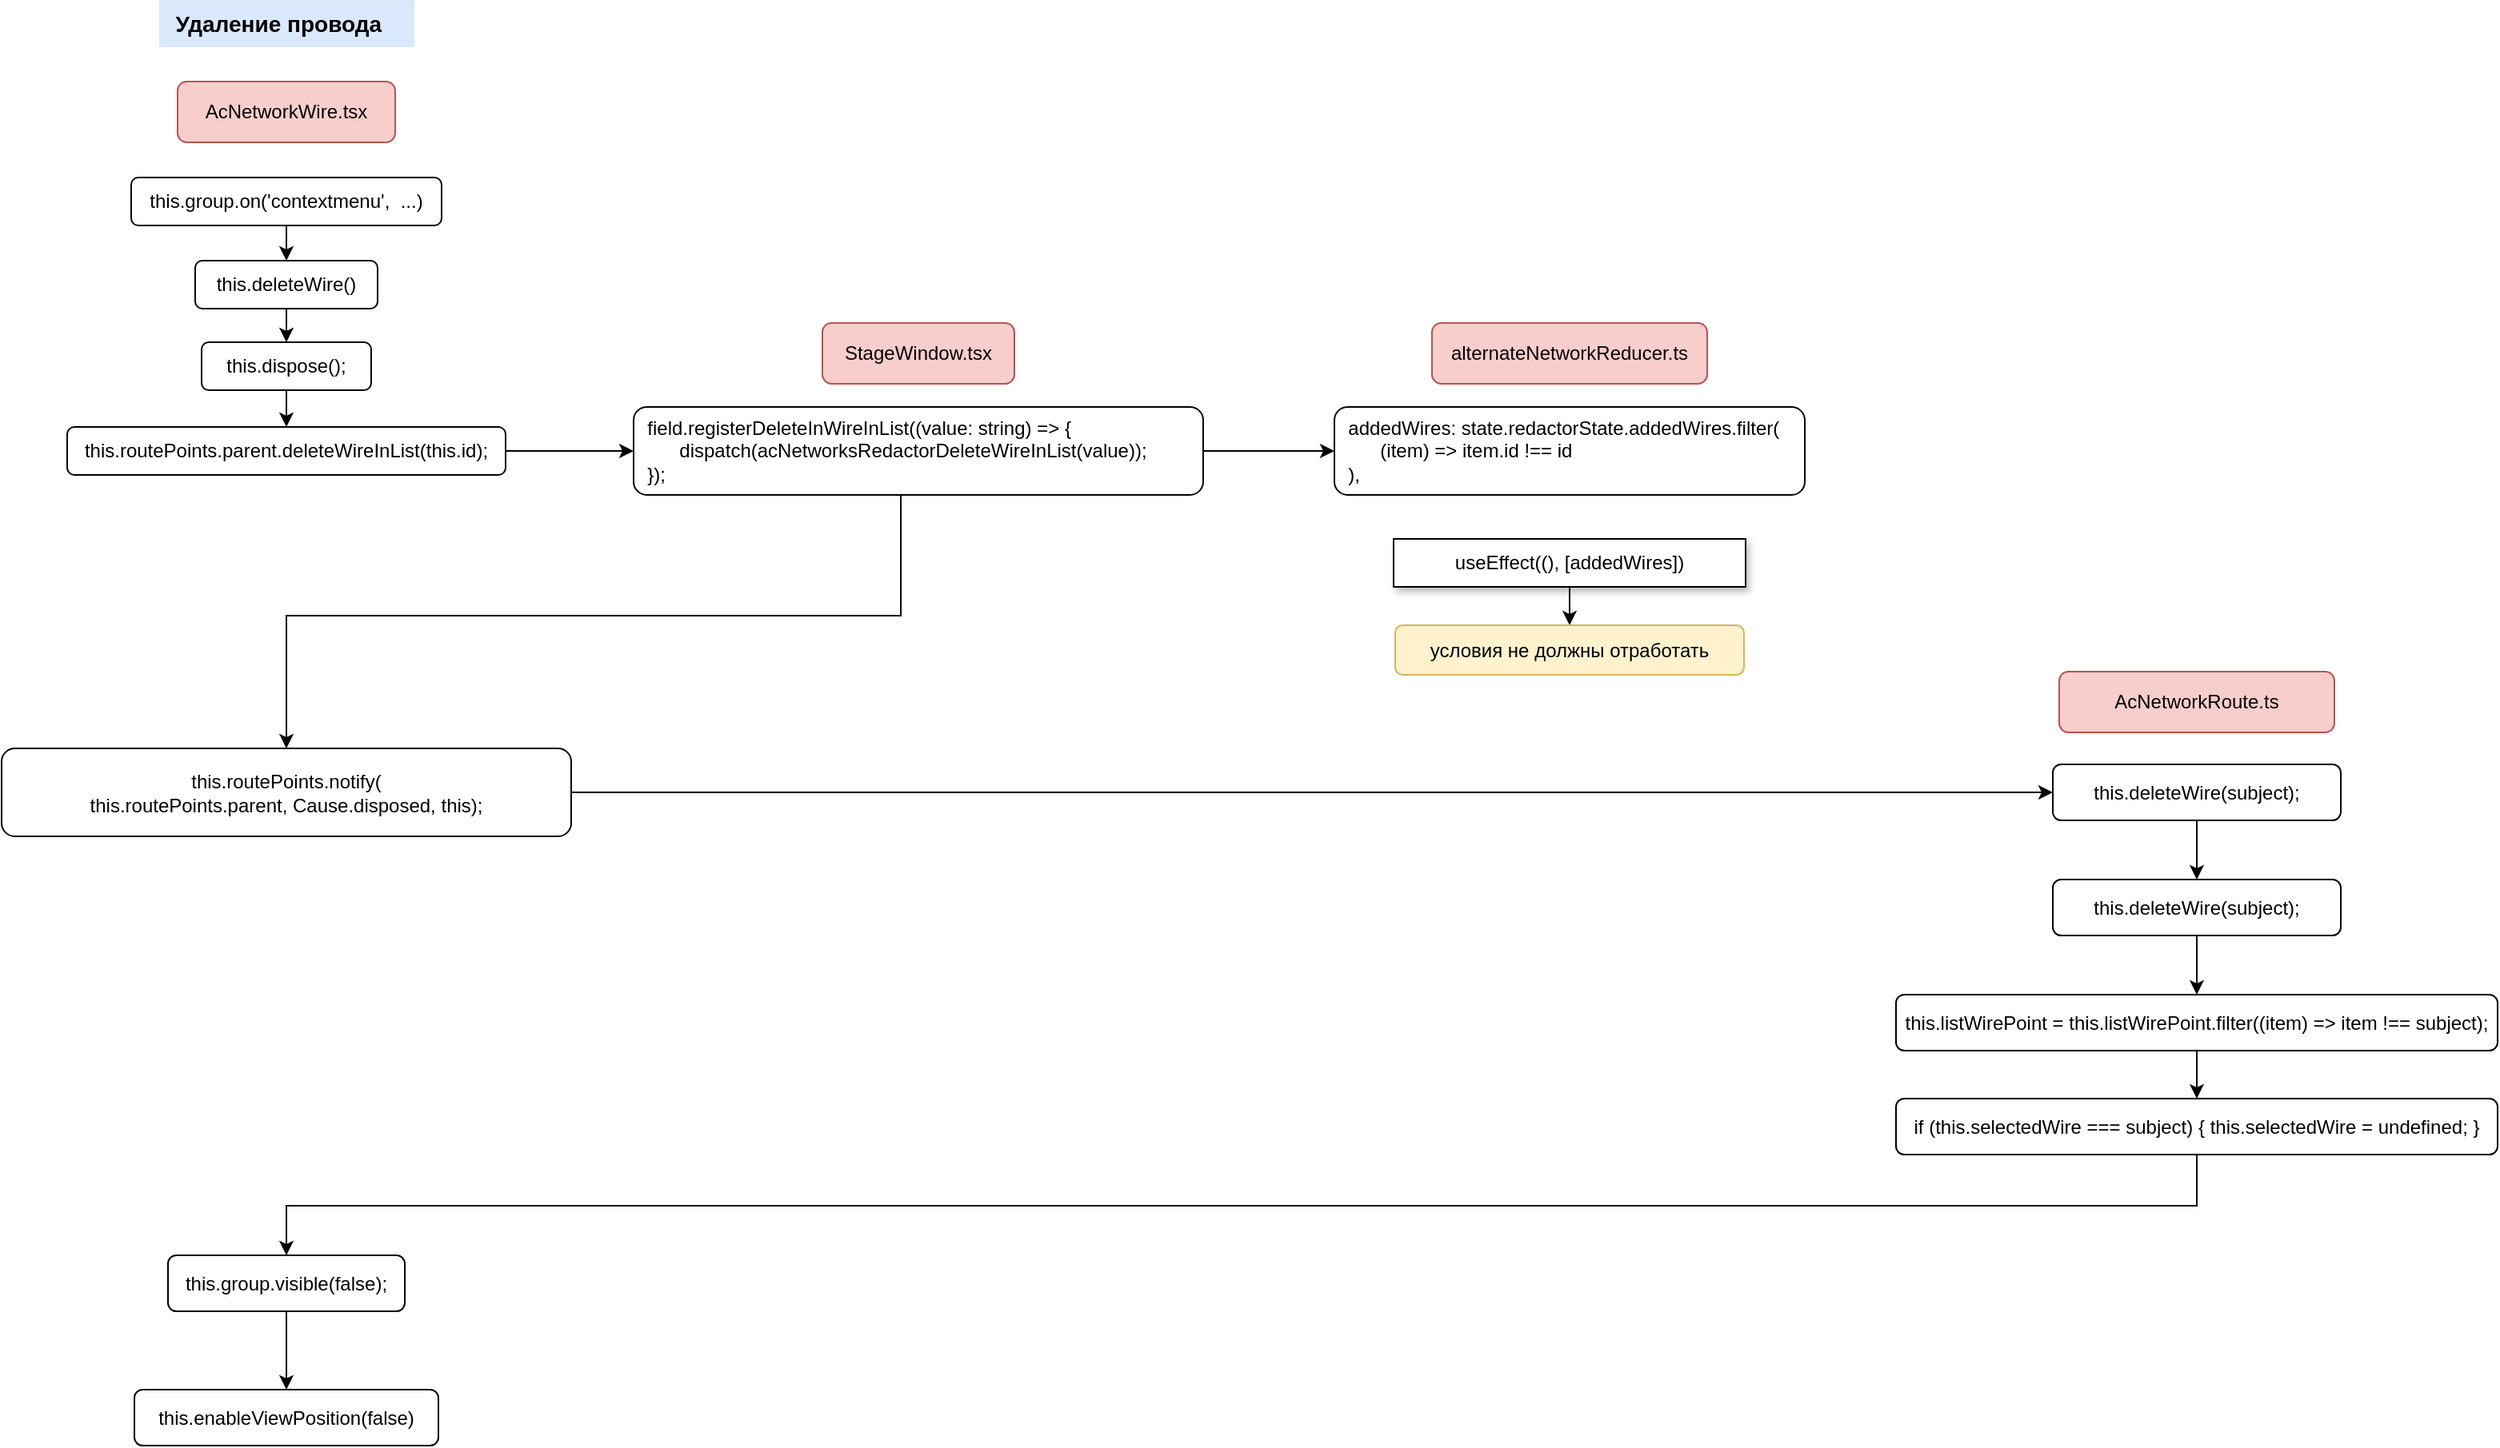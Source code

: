 <mxfile version="22.1.18" type="github">
  <diagram name="Провода" id="9ix1DV9uNshWTJQ2-RFP">
    <mxGraphModel dx="2487" dy="1288" grid="0" gridSize="10" guides="1" tooltips="1" connect="1" arrows="1" fold="1" page="0" pageScale="1" pageWidth="827" pageHeight="1169" math="0" shadow="0">
      <root>
        <mxCell id="0" />
        <mxCell id="1" parent="0" />
        <mxCell id="2_Owt2D0Y6Xb2MZBWKSP-2" value="StageWindow.tsx" style="rounded=1;whiteSpace=wrap;html=1;glass=0;fillColor=#f8cecc;strokeColor=#b85450;" vertex="1" parent="1">
          <mxGeometry x="-145" y="-13" width="120" height="38" as="geometry" />
        </mxCell>
        <mxCell id="2_Owt2D0Y6Xb2MZBWKSP-20" value="AcNetworkWire.tsx" style="rounded=1;whiteSpace=wrap;html=1;glass=0;fillColor=#f8cecc;strokeColor=#b85450;" vertex="1" parent="1">
          <mxGeometry x="-548" y="-164" width="136" height="38" as="geometry" />
        </mxCell>
        <mxCell id="2_Owt2D0Y6Xb2MZBWKSP-21" style="edgeStyle=orthogonalEdgeStyle;rounded=0;orthogonalLoop=1;jettySize=auto;html=1;entryX=0.5;entryY=0;entryDx=0;entryDy=0;" edge="1" parent="1" source="2_Owt2D0Y6Xb2MZBWKSP-22" target="2_Owt2D0Y6Xb2MZBWKSP-24">
          <mxGeometry relative="1" as="geometry" />
        </mxCell>
        <mxCell id="2_Owt2D0Y6Xb2MZBWKSP-22" value="this.group.on(&#39;contextmenu&#39;,&amp;nbsp; ...)" style="rounded=1;whiteSpace=wrap;html=1;" vertex="1" parent="1">
          <mxGeometry x="-577" y="-104" width="194" height="30" as="geometry" />
        </mxCell>
        <mxCell id="2_Owt2D0Y6Xb2MZBWKSP-23" style="edgeStyle=orthogonalEdgeStyle;rounded=0;orthogonalLoop=1;jettySize=auto;html=1;" edge="1" parent="1" source="2_Owt2D0Y6Xb2MZBWKSP-24" target="2_Owt2D0Y6Xb2MZBWKSP-26">
          <mxGeometry relative="1" as="geometry" />
        </mxCell>
        <mxCell id="2_Owt2D0Y6Xb2MZBWKSP-24" value="this.deleteWire()" style="rounded=1;whiteSpace=wrap;html=1;" vertex="1" parent="1">
          <mxGeometry x="-537" y="-52" width="114" height="30" as="geometry" />
        </mxCell>
        <mxCell id="2_Owt2D0Y6Xb2MZBWKSP-30" style="edgeStyle=orthogonalEdgeStyle;rounded=0;orthogonalLoop=1;jettySize=auto;html=1;entryX=0.5;entryY=0;entryDx=0;entryDy=0;" edge="1" parent="1" source="2_Owt2D0Y6Xb2MZBWKSP-26" target="2_Owt2D0Y6Xb2MZBWKSP-29">
          <mxGeometry relative="1" as="geometry" />
        </mxCell>
        <mxCell id="2_Owt2D0Y6Xb2MZBWKSP-26" value="this.dispose();" style="rounded=1;whiteSpace=wrap;html=1;" vertex="1" parent="1">
          <mxGeometry x="-533" y="-1" width="106" height="30" as="geometry" />
        </mxCell>
        <mxCell id="2_Owt2D0Y6Xb2MZBWKSP-28" value="&lt;b&gt;&lt;font style=&quot;font-size: 14px;&quot;&gt;&amp;nbsp; Удаление провода&lt;/font&gt;&lt;/b&gt;" style="text;html=1;align=left;verticalAlign=middle;resizable=0;points=[];autosize=1;strokeColor=#6c8ebf;fillColor=#dae8fc;strokeWidth=0;fontSize=10;" vertex="1" parent="1">
          <mxGeometry x="-559.5" y="-215" width="159" height="29" as="geometry" />
        </mxCell>
        <mxCell id="2_Owt2D0Y6Xb2MZBWKSP-32" style="edgeStyle=orthogonalEdgeStyle;rounded=0;orthogonalLoop=1;jettySize=auto;html=1;entryX=0;entryY=0.5;entryDx=0;entryDy=0;" edge="1" parent="1" source="2_Owt2D0Y6Xb2MZBWKSP-29" target="2_Owt2D0Y6Xb2MZBWKSP-31">
          <mxGeometry relative="1" as="geometry" />
        </mxCell>
        <mxCell id="2_Owt2D0Y6Xb2MZBWKSP-29" value="this.routePoints.parent.deleteWireInList(this.id);" style="rounded=1;whiteSpace=wrap;html=1;" vertex="1" parent="1">
          <mxGeometry x="-617" y="52" width="274" height="30" as="geometry" />
        </mxCell>
        <mxCell id="2_Owt2D0Y6Xb2MZBWKSP-35" style="edgeStyle=orthogonalEdgeStyle;rounded=0;orthogonalLoop=1;jettySize=auto;html=1;entryX=0;entryY=0.5;entryDx=0;entryDy=0;" edge="1" parent="1" source="2_Owt2D0Y6Xb2MZBWKSP-31" target="2_Owt2D0Y6Xb2MZBWKSP-34">
          <mxGeometry relative="1" as="geometry" />
        </mxCell>
        <mxCell id="2_Owt2D0Y6Xb2MZBWKSP-53" style="edgeStyle=orthogonalEdgeStyle;rounded=0;orthogonalLoop=1;jettySize=auto;html=1;entryX=0.5;entryY=0;entryDx=0;entryDy=0;" edge="1" parent="1" source="2_Owt2D0Y6Xb2MZBWKSP-31" target="2_Owt2D0Y6Xb2MZBWKSP-39">
          <mxGeometry relative="1" as="geometry">
            <Array as="points">
              <mxPoint x="-96" y="170" />
              <mxPoint x="-480" y="170" />
            </Array>
          </mxGeometry>
        </mxCell>
        <mxCell id="2_Owt2D0Y6Xb2MZBWKSP-31" value="&amp;nbsp; field.registerDeleteInWireInList((value: string) =&amp;gt; { &lt;span style=&quot;white-space: pre;&quot;&gt;&#x9;&lt;/span&gt;dispatch(acNetworksRedactorDeleteWireInList(value)); &lt;br&gt;&amp;nbsp; });" style="rounded=1;whiteSpace=wrap;html=1;align=left;" vertex="1" parent="1">
          <mxGeometry x="-263" y="39.5" width="356" height="55" as="geometry" />
        </mxCell>
        <mxCell id="2_Owt2D0Y6Xb2MZBWKSP-33" value="alternateNetworkReducer.ts" style="rounded=1;whiteSpace=wrap;html=1;glass=0;fillColor=#f8cecc;strokeColor=#b85450;" vertex="1" parent="1">
          <mxGeometry x="236" y="-13" width="172" height="38" as="geometry" />
        </mxCell>
        <mxCell id="2_Owt2D0Y6Xb2MZBWKSP-34" value="&amp;nbsp; addedWires: state.redactorState.addedWires.filter(&lt;br&gt;&lt;span style=&quot;white-space: pre;&quot;&gt;&#x9;&lt;/span&gt;(item) =&amp;gt; item.id !== id&lt;br&gt;&amp;nbsp; )," style="rounded=1;whiteSpace=wrap;html=1;align=left;" vertex="1" parent="1">
          <mxGeometry x="175" y="39.5" width="294" height="55" as="geometry" />
        </mxCell>
        <mxCell id="2_Owt2D0Y6Xb2MZBWKSP-38" style="edgeStyle=orthogonalEdgeStyle;rounded=0;orthogonalLoop=1;jettySize=auto;html=1;entryX=0.5;entryY=0;entryDx=0;entryDy=0;" edge="1" parent="1" source="2_Owt2D0Y6Xb2MZBWKSP-36" target="2_Owt2D0Y6Xb2MZBWKSP-37">
          <mxGeometry relative="1" as="geometry" />
        </mxCell>
        <mxCell id="2_Owt2D0Y6Xb2MZBWKSP-36" value="useEffect((), [addedWires])" style="rounded=0;whiteSpace=wrap;html=1;glass=0;shadow=1;" vertex="1" parent="1">
          <mxGeometry x="212" y="122" width="220" height="30" as="geometry" />
        </mxCell>
        <mxCell id="2_Owt2D0Y6Xb2MZBWKSP-37" value="условия не должны отработать" style="rounded=1;whiteSpace=wrap;html=1;align=center;fillColor=#fff2cc;strokeColor=#d6b656;" vertex="1" parent="1">
          <mxGeometry x="213" y="176" width="218" height="31" as="geometry" />
        </mxCell>
        <mxCell id="2_Owt2D0Y6Xb2MZBWKSP-57" style="edgeStyle=orthogonalEdgeStyle;rounded=0;orthogonalLoop=1;jettySize=auto;html=1;entryX=0;entryY=0.5;entryDx=0;entryDy=0;" edge="1" parent="1" source="2_Owt2D0Y6Xb2MZBWKSP-39" target="2_Owt2D0Y6Xb2MZBWKSP-56">
          <mxGeometry relative="1" as="geometry" />
        </mxCell>
        <mxCell id="2_Owt2D0Y6Xb2MZBWKSP-39" value="this.routePoints.notify(&lt;br&gt;this.routePoints.parent, Cause.disposed, this);" style="rounded=1;whiteSpace=wrap;html=1;align=center;" vertex="1" parent="1">
          <mxGeometry x="-658" y="253" width="356" height="55" as="geometry" />
        </mxCell>
        <mxCell id="2_Owt2D0Y6Xb2MZBWKSP-60" style="edgeStyle=orthogonalEdgeStyle;rounded=0;orthogonalLoop=1;jettySize=auto;html=1;entryX=0.5;entryY=0;entryDx=0;entryDy=0;" edge="1" parent="1" source="2_Owt2D0Y6Xb2MZBWKSP-42" target="2_Owt2D0Y6Xb2MZBWKSP-44">
          <mxGeometry relative="1" as="geometry" />
        </mxCell>
        <mxCell id="2_Owt2D0Y6Xb2MZBWKSP-42" value="this.deleteWire(subject);" style="rounded=1;whiteSpace=wrap;html=1;align=center;" vertex="1" parent="1">
          <mxGeometry x="624" y="335" width="180" height="35" as="geometry" />
        </mxCell>
        <mxCell id="2_Owt2D0Y6Xb2MZBWKSP-48" style="edgeStyle=orthogonalEdgeStyle;rounded=0;orthogonalLoop=1;jettySize=auto;html=1;entryX=0.5;entryY=0;entryDx=0;entryDy=0;" edge="1" parent="1" source="2_Owt2D0Y6Xb2MZBWKSP-44" target="2_Owt2D0Y6Xb2MZBWKSP-47">
          <mxGeometry relative="1" as="geometry" />
        </mxCell>
        <mxCell id="2_Owt2D0Y6Xb2MZBWKSP-44" value="this.listWirePoint = this.listWirePoint.filter((item) =&amp;gt; item !== subject);" style="rounded=1;whiteSpace=wrap;html=1;align=center;" vertex="1" parent="1">
          <mxGeometry x="526" y="407" width="376" height="35" as="geometry" />
        </mxCell>
        <mxCell id="2_Owt2D0Y6Xb2MZBWKSP-61" style="edgeStyle=orthogonalEdgeStyle;rounded=0;orthogonalLoop=1;jettySize=auto;html=1;entryX=0.5;entryY=0;entryDx=0;entryDy=0;" edge="1" parent="1" source="2_Owt2D0Y6Xb2MZBWKSP-47" target="2_Owt2D0Y6Xb2MZBWKSP-49">
          <mxGeometry relative="1" as="geometry">
            <Array as="points">
              <mxPoint x="714" y="539" />
              <mxPoint x="-480" y="539" />
            </Array>
          </mxGeometry>
        </mxCell>
        <mxCell id="2_Owt2D0Y6Xb2MZBWKSP-47" value="if (this.selectedWire === subject) { this.selectedWire = undefined; }" style="rounded=1;whiteSpace=wrap;html=1;align=center;" vertex="1" parent="1">
          <mxGeometry x="526" y="472" width="376" height="35" as="geometry" />
        </mxCell>
        <mxCell id="2_Owt2D0Y6Xb2MZBWKSP-52" style="edgeStyle=orthogonalEdgeStyle;rounded=0;orthogonalLoop=1;jettySize=auto;html=1;" edge="1" parent="1" source="2_Owt2D0Y6Xb2MZBWKSP-49" target="2_Owt2D0Y6Xb2MZBWKSP-51">
          <mxGeometry relative="1" as="geometry" />
        </mxCell>
        <mxCell id="2_Owt2D0Y6Xb2MZBWKSP-49" value="this.group.visible(false);" style="rounded=1;whiteSpace=wrap;html=1;align=center;" vertex="1" parent="1">
          <mxGeometry x="-554" y="570" width="148" height="35" as="geometry" />
        </mxCell>
        <mxCell id="2_Owt2D0Y6Xb2MZBWKSP-51" value="this.enableViewPosition(false)" style="rounded=1;whiteSpace=wrap;html=1;align=center;" vertex="1" parent="1">
          <mxGeometry x="-575" y="654" width="190" height="35" as="geometry" />
        </mxCell>
        <mxCell id="2_Owt2D0Y6Xb2MZBWKSP-54" value="AcNetworkRoute.ts" style="rounded=1;whiteSpace=wrap;html=1;glass=0;fillColor=#f8cecc;strokeColor=#b85450;" vertex="1" parent="1">
          <mxGeometry x="628" y="205" width="172" height="38" as="geometry" />
        </mxCell>
        <mxCell id="2_Owt2D0Y6Xb2MZBWKSP-59" style="edgeStyle=orthogonalEdgeStyle;rounded=0;orthogonalLoop=1;jettySize=auto;html=1;entryX=0.5;entryY=0;entryDx=0;entryDy=0;" edge="1" parent="1" source="2_Owt2D0Y6Xb2MZBWKSP-56" target="2_Owt2D0Y6Xb2MZBWKSP-42">
          <mxGeometry relative="1" as="geometry" />
        </mxCell>
        <mxCell id="2_Owt2D0Y6Xb2MZBWKSP-56" value="this.deleteWire(subject);" style="rounded=1;whiteSpace=wrap;html=1;align=center;" vertex="1" parent="1">
          <mxGeometry x="624" y="263" width="180" height="35" as="geometry" />
        </mxCell>
      </root>
    </mxGraphModel>
  </diagram>
</mxfile>
